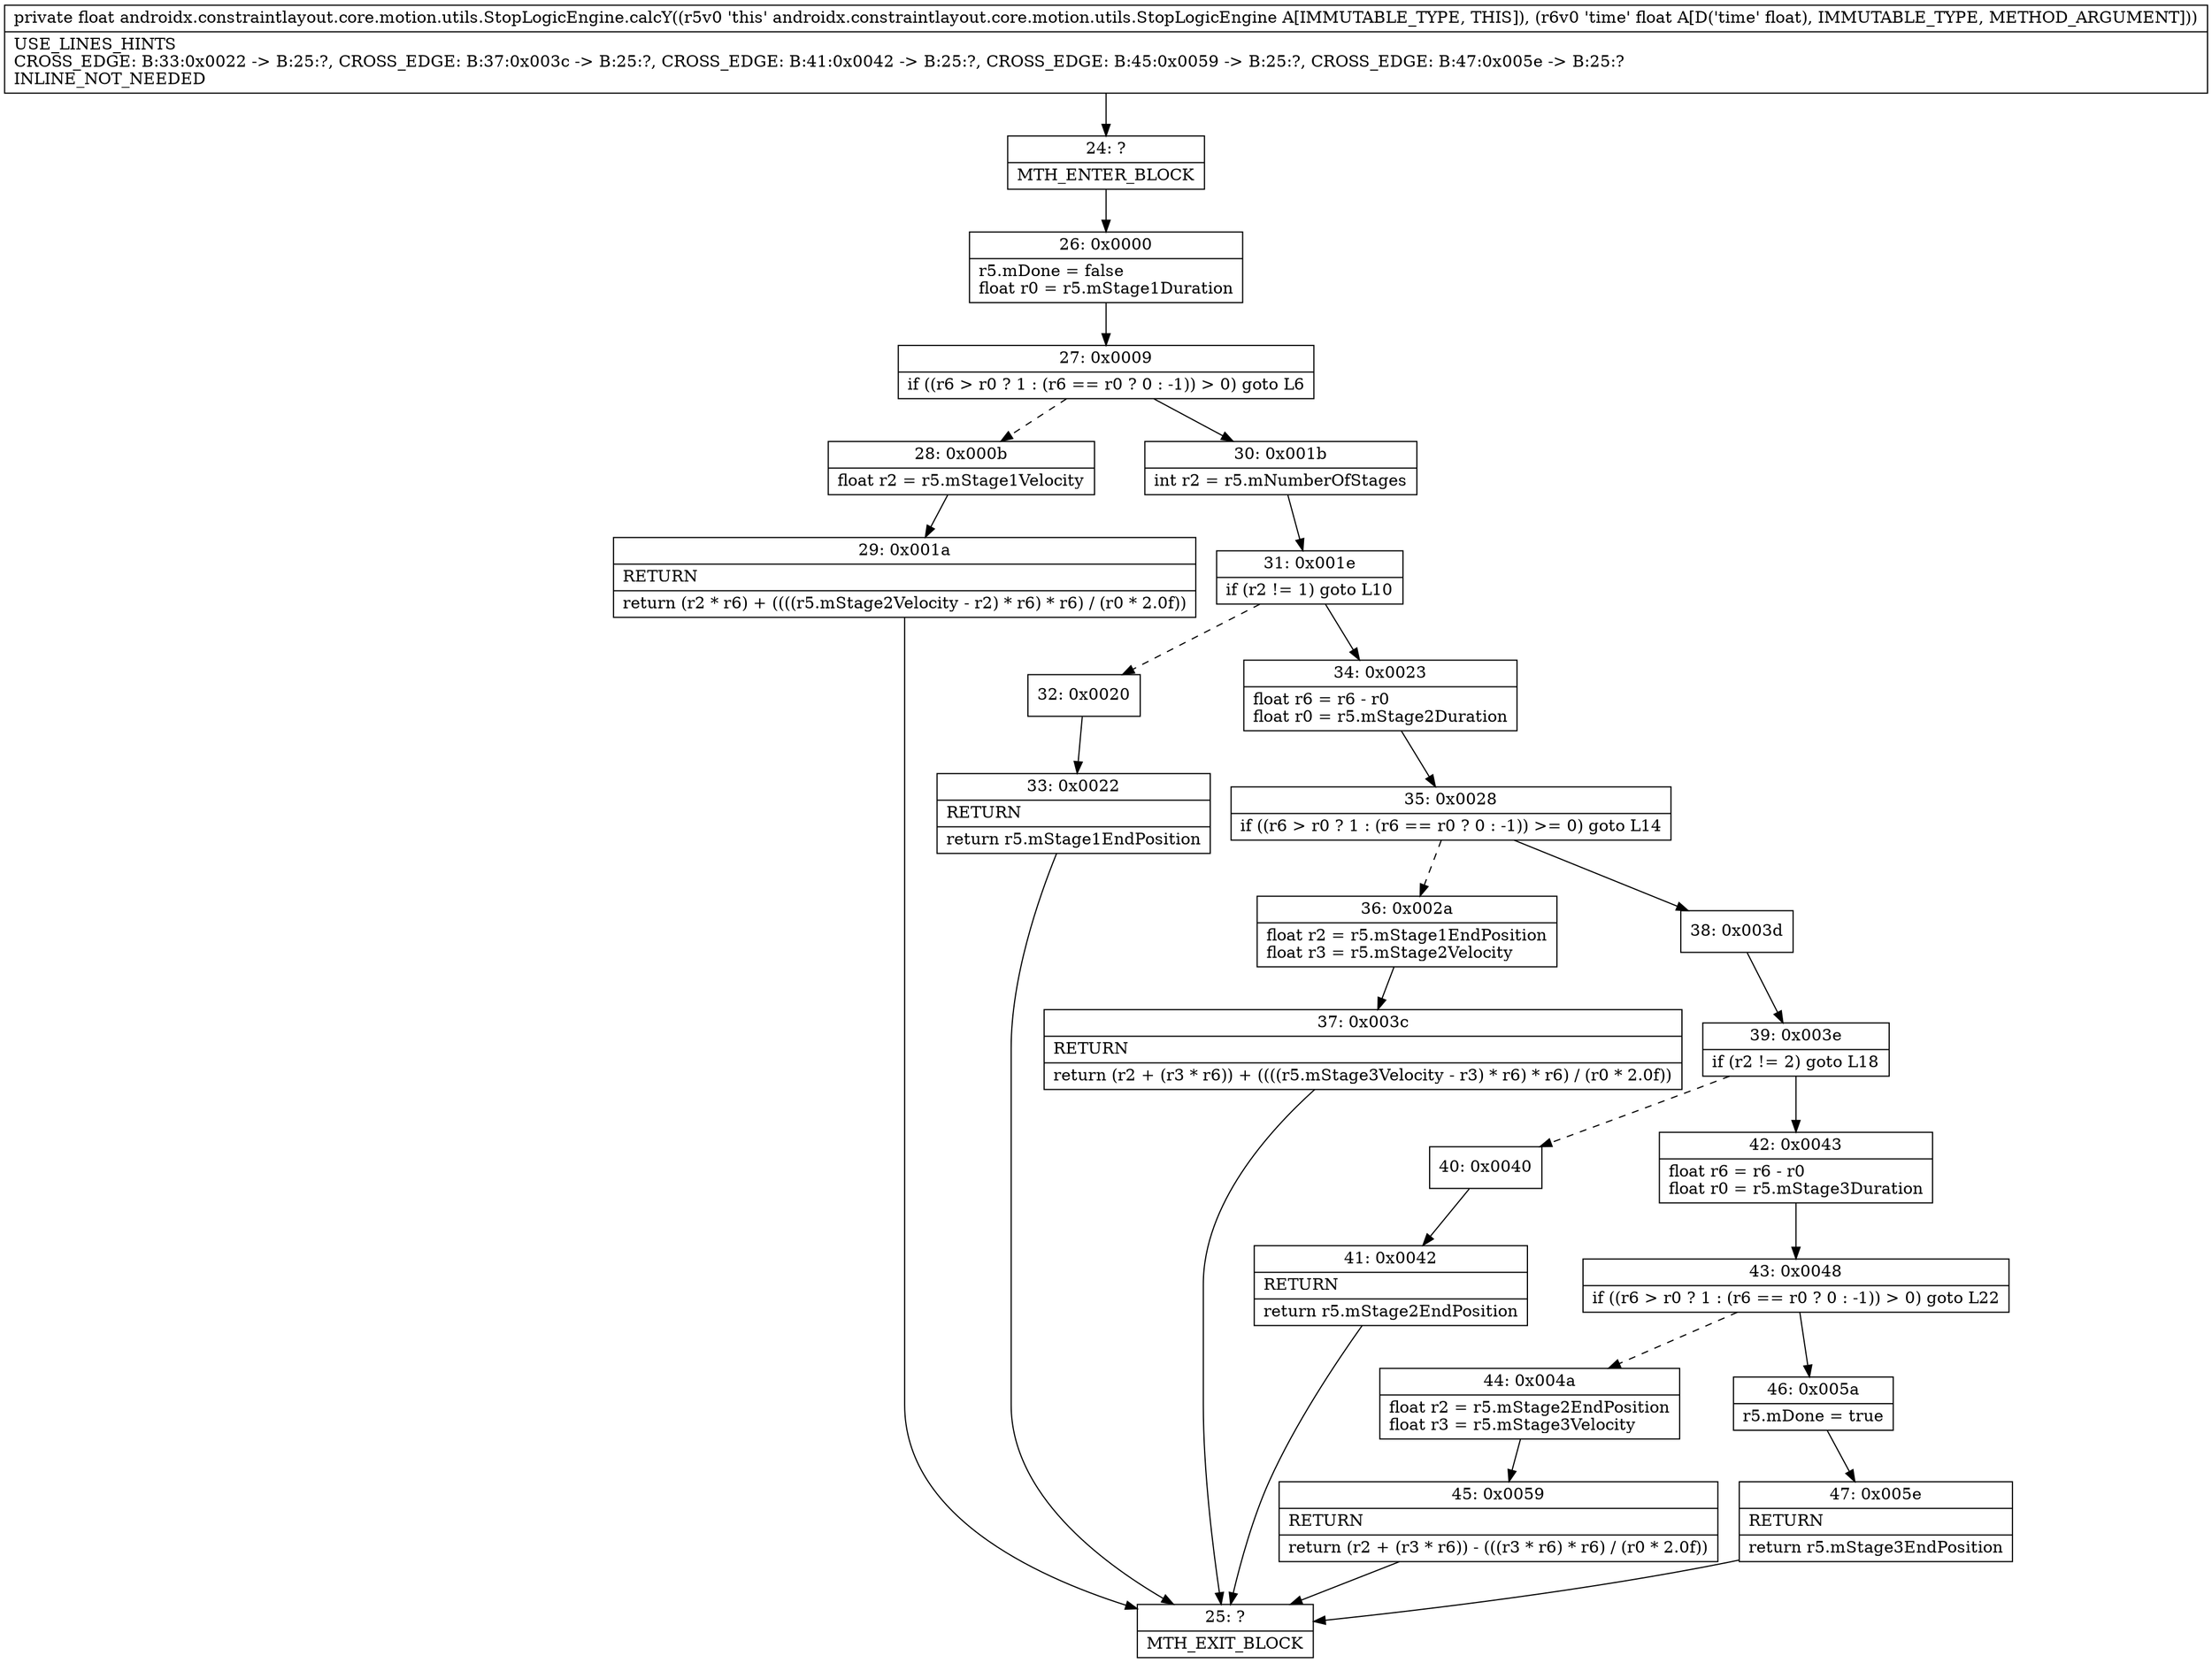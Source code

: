 digraph "CFG forandroidx.constraintlayout.core.motion.utils.StopLogicEngine.calcY(F)F" {
Node_24 [shape=record,label="{24\:\ ?|MTH_ENTER_BLOCK\l}"];
Node_26 [shape=record,label="{26\:\ 0x0000|r5.mDone = false\lfloat r0 = r5.mStage1Duration\l}"];
Node_27 [shape=record,label="{27\:\ 0x0009|if ((r6 \> r0 ? 1 : (r6 == r0 ? 0 : \-1)) \> 0) goto L6\l}"];
Node_28 [shape=record,label="{28\:\ 0x000b|float r2 = r5.mStage1Velocity\l}"];
Node_29 [shape=record,label="{29\:\ 0x001a|RETURN\l|return (r2 * r6) + ((((r5.mStage2Velocity \- r2) * r6) * r6) \/ (r0 * 2.0f))\l}"];
Node_25 [shape=record,label="{25\:\ ?|MTH_EXIT_BLOCK\l}"];
Node_30 [shape=record,label="{30\:\ 0x001b|int r2 = r5.mNumberOfStages\l}"];
Node_31 [shape=record,label="{31\:\ 0x001e|if (r2 != 1) goto L10\l}"];
Node_32 [shape=record,label="{32\:\ 0x0020}"];
Node_33 [shape=record,label="{33\:\ 0x0022|RETURN\l|return r5.mStage1EndPosition\l}"];
Node_34 [shape=record,label="{34\:\ 0x0023|float r6 = r6 \- r0\lfloat r0 = r5.mStage2Duration\l}"];
Node_35 [shape=record,label="{35\:\ 0x0028|if ((r6 \> r0 ? 1 : (r6 == r0 ? 0 : \-1)) \>= 0) goto L14\l}"];
Node_36 [shape=record,label="{36\:\ 0x002a|float r2 = r5.mStage1EndPosition\lfloat r3 = r5.mStage2Velocity\l}"];
Node_37 [shape=record,label="{37\:\ 0x003c|RETURN\l|return (r2 + (r3 * r6)) + ((((r5.mStage3Velocity \- r3) * r6) * r6) \/ (r0 * 2.0f))\l}"];
Node_38 [shape=record,label="{38\:\ 0x003d}"];
Node_39 [shape=record,label="{39\:\ 0x003e|if (r2 != 2) goto L18\l}"];
Node_40 [shape=record,label="{40\:\ 0x0040}"];
Node_41 [shape=record,label="{41\:\ 0x0042|RETURN\l|return r5.mStage2EndPosition\l}"];
Node_42 [shape=record,label="{42\:\ 0x0043|float r6 = r6 \- r0\lfloat r0 = r5.mStage3Duration\l}"];
Node_43 [shape=record,label="{43\:\ 0x0048|if ((r6 \> r0 ? 1 : (r6 == r0 ? 0 : \-1)) \> 0) goto L22\l}"];
Node_44 [shape=record,label="{44\:\ 0x004a|float r2 = r5.mStage2EndPosition\lfloat r3 = r5.mStage3Velocity\l}"];
Node_45 [shape=record,label="{45\:\ 0x0059|RETURN\l|return (r2 + (r3 * r6)) \- (((r3 * r6) * r6) \/ (r0 * 2.0f))\l}"];
Node_46 [shape=record,label="{46\:\ 0x005a|r5.mDone = true\l}"];
Node_47 [shape=record,label="{47\:\ 0x005e|RETURN\l|return r5.mStage3EndPosition\l}"];
MethodNode[shape=record,label="{private float androidx.constraintlayout.core.motion.utils.StopLogicEngine.calcY((r5v0 'this' androidx.constraintlayout.core.motion.utils.StopLogicEngine A[IMMUTABLE_TYPE, THIS]), (r6v0 'time' float A[D('time' float), IMMUTABLE_TYPE, METHOD_ARGUMENT]))  | USE_LINES_HINTS\lCROSS_EDGE: B:33:0x0022 \-\> B:25:?, CROSS_EDGE: B:37:0x003c \-\> B:25:?, CROSS_EDGE: B:41:0x0042 \-\> B:25:?, CROSS_EDGE: B:45:0x0059 \-\> B:25:?, CROSS_EDGE: B:47:0x005e \-\> B:25:?\lINLINE_NOT_NEEDED\l}"];
MethodNode -> Node_24;Node_24 -> Node_26;
Node_26 -> Node_27;
Node_27 -> Node_28[style=dashed];
Node_27 -> Node_30;
Node_28 -> Node_29;
Node_29 -> Node_25;
Node_30 -> Node_31;
Node_31 -> Node_32[style=dashed];
Node_31 -> Node_34;
Node_32 -> Node_33;
Node_33 -> Node_25;
Node_34 -> Node_35;
Node_35 -> Node_36[style=dashed];
Node_35 -> Node_38;
Node_36 -> Node_37;
Node_37 -> Node_25;
Node_38 -> Node_39;
Node_39 -> Node_40[style=dashed];
Node_39 -> Node_42;
Node_40 -> Node_41;
Node_41 -> Node_25;
Node_42 -> Node_43;
Node_43 -> Node_44[style=dashed];
Node_43 -> Node_46;
Node_44 -> Node_45;
Node_45 -> Node_25;
Node_46 -> Node_47;
Node_47 -> Node_25;
}

